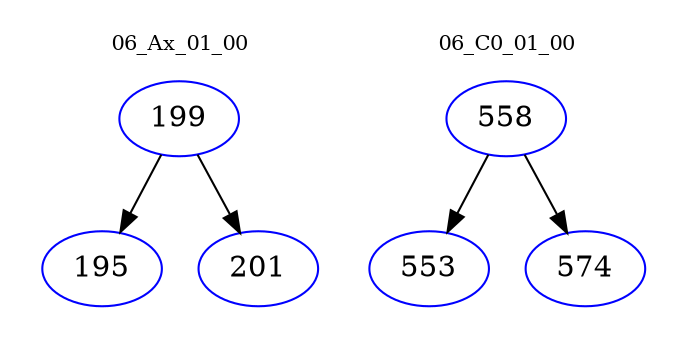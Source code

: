 digraph{
subgraph cluster_0 {
color = white
label = "06_Ax_01_00";
fontsize=10;
T0_199 [label="199", color="blue"]
T0_199 -> T0_195 [color="black"]
T0_195 [label="195", color="blue"]
T0_199 -> T0_201 [color="black"]
T0_201 [label="201", color="blue"]
}
subgraph cluster_1 {
color = white
label = "06_C0_01_00";
fontsize=10;
T1_558 [label="558", color="blue"]
T1_558 -> T1_553 [color="black"]
T1_553 [label="553", color="blue"]
T1_558 -> T1_574 [color="black"]
T1_574 [label="574", color="blue"]
}
}
